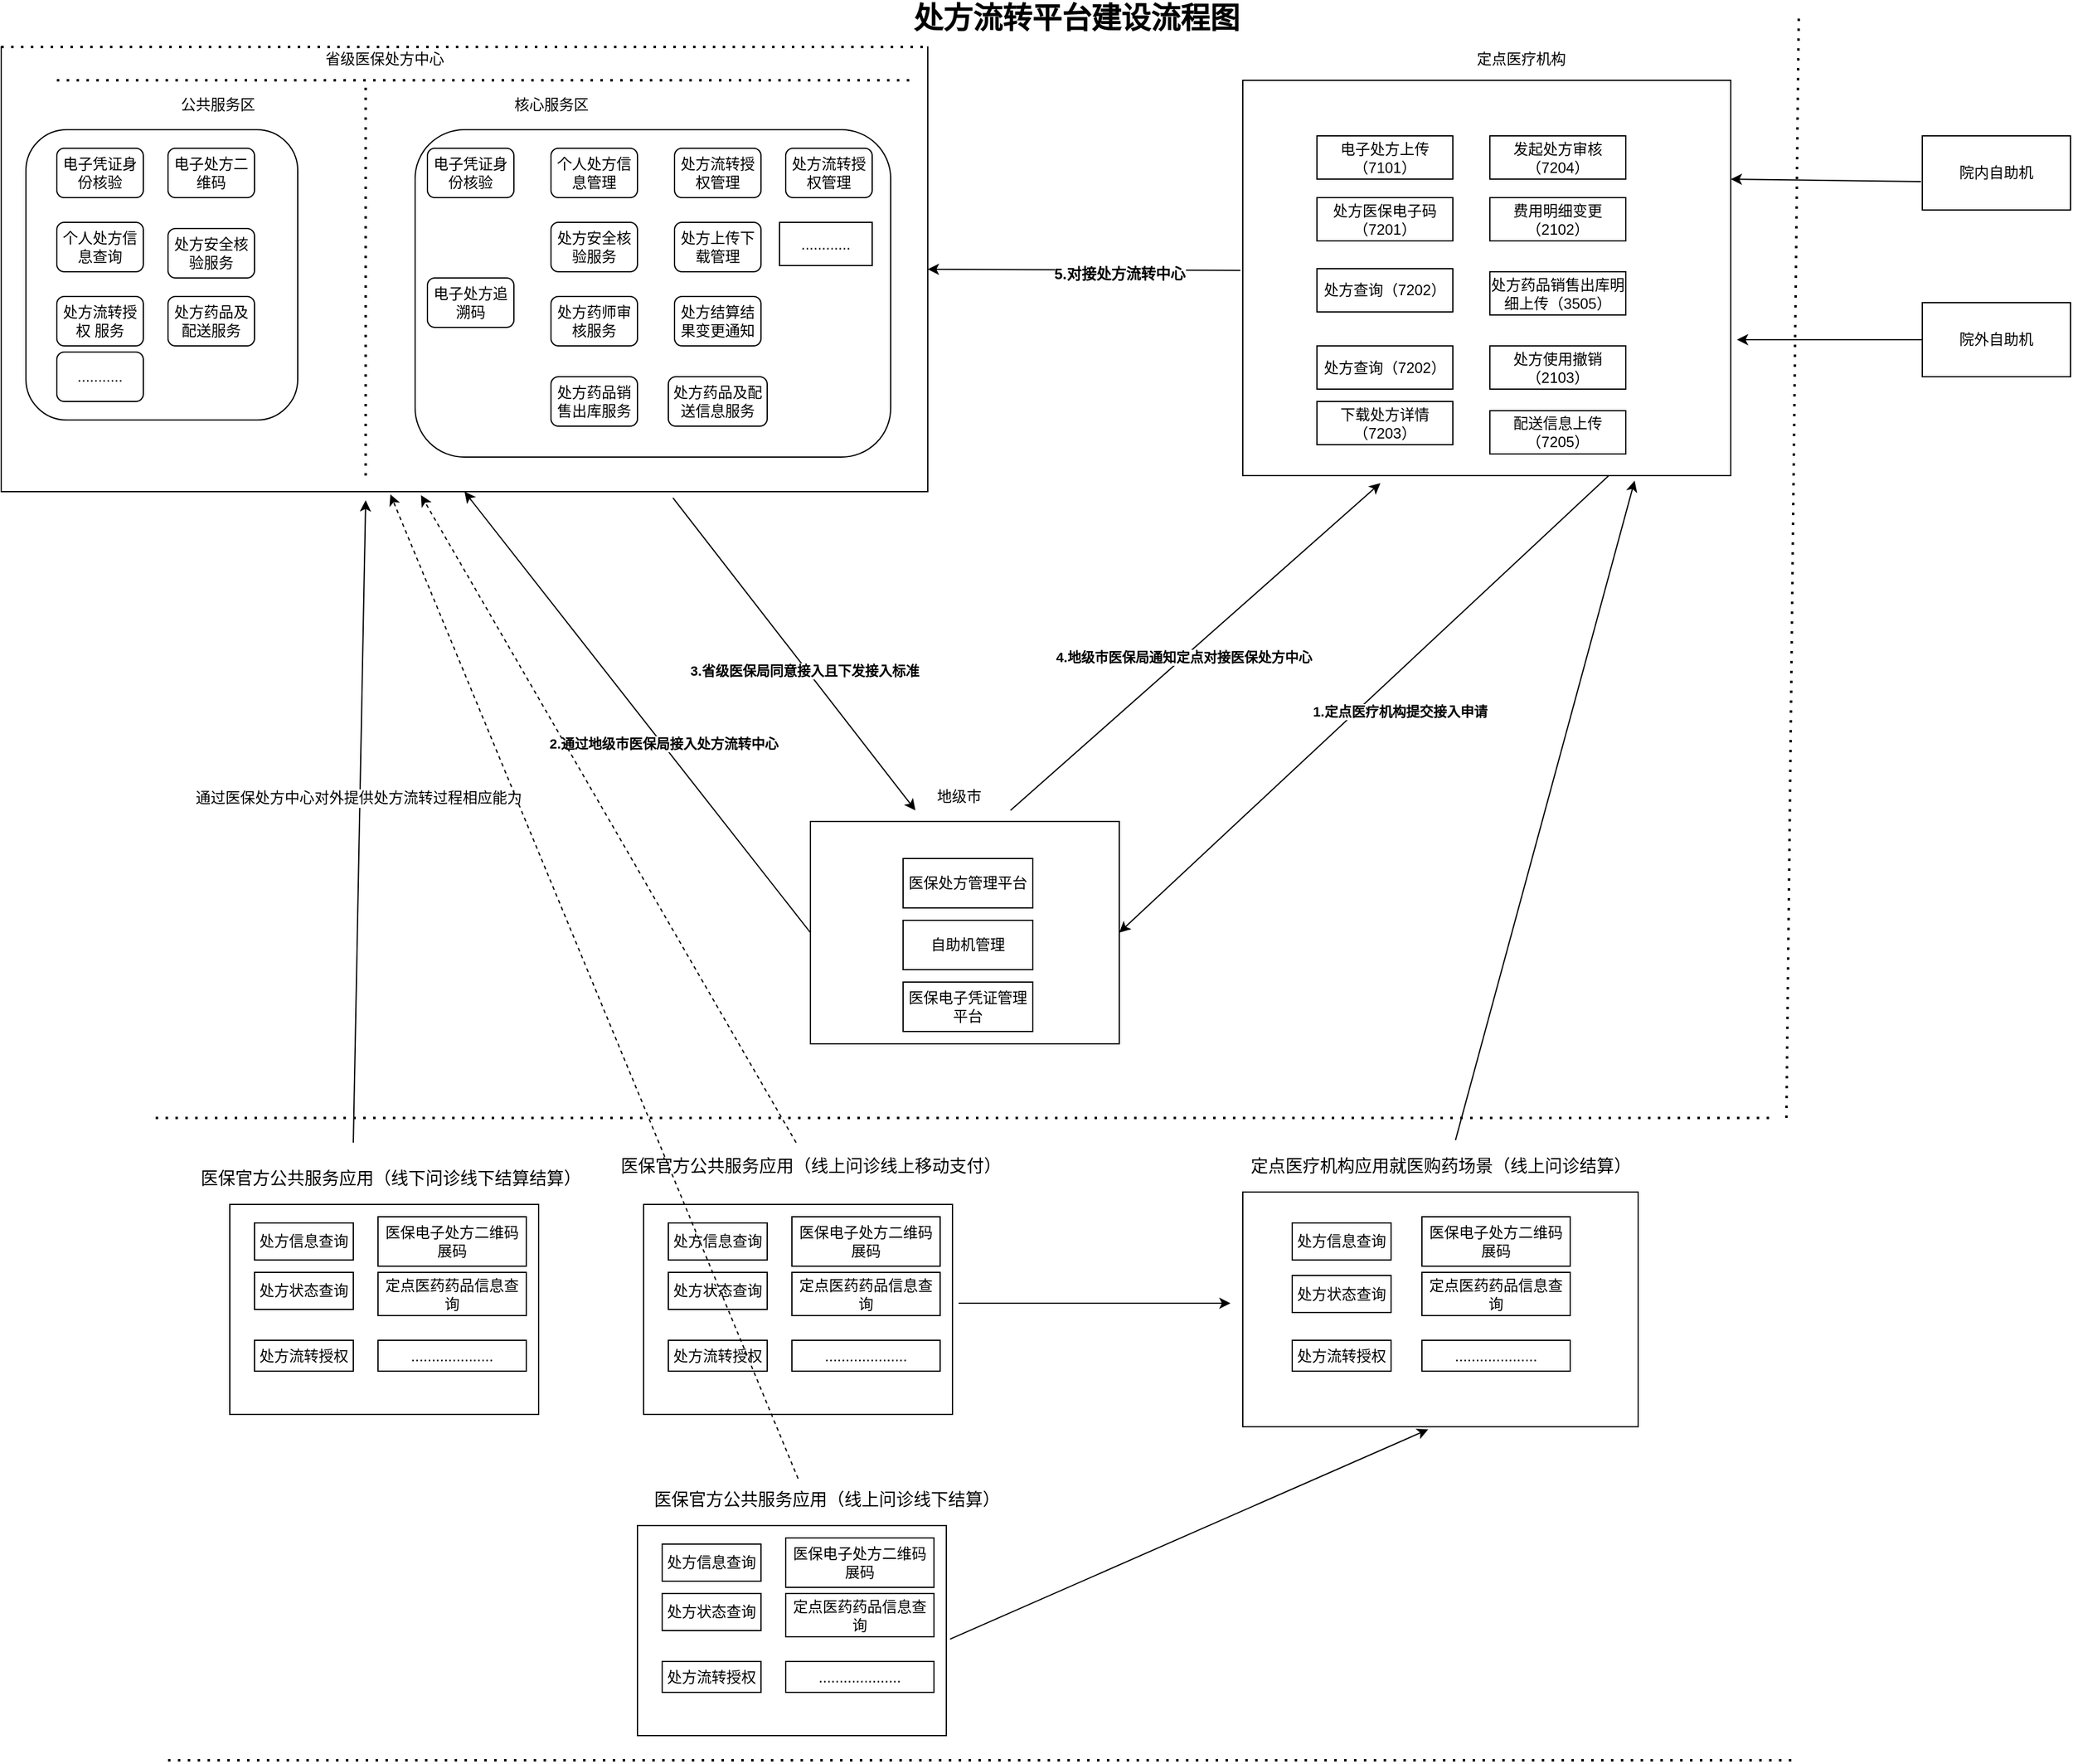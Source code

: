 <mxfile version="17.2.4" type="github">
  <diagram name="Page-1" id="e7e014a7-5840-1c2e-5031-d8a46d1fe8dd">
    <mxGraphModel dx="1422" dy="762" grid="1" gridSize="10" guides="1" tooltips="1" connect="1" arrows="1" fold="1" page="1" pageScale="1" pageWidth="1169" pageHeight="826" background="#ffffff" math="0" shadow="0">
      <root>
        <mxCell id="0" />
        <mxCell id="1" parent="0" />
        <mxCell id="-7U4AxFiBvx1MVjR5bWM-7" value="" style="rounded=1;whiteSpace=wrap;html=1;rotation=-90;" parent="1" vertex="1">
          <mxGeometry x="37.5" y="127.5" width="235" height="220" as="geometry" />
        </mxCell>
        <mxCell id="BD1Jg8zhjlbe8VxlEk6s-1" value="省级医保处方中心" style="text;html=1;align=center;verticalAlign=middle;resizable=0;points=[];autosize=1;strokeColor=none;fillColor=none;" vertex="1" parent="1">
          <mxGeometry x="280" y="53" width="110" height="20" as="geometry" />
        </mxCell>
        <mxCell id="BD1Jg8zhjlbe8VxlEk6s-3" value="电子凭证身份核验" style="rounded=1;whiteSpace=wrap;html=1;" vertex="1" parent="1">
          <mxGeometry x="70" y="135" width="70" height="40" as="geometry" />
        </mxCell>
        <mxCell id="BD1Jg8zhjlbe8VxlEk6s-4" value="" style="rounded=1;whiteSpace=wrap;html=1;rotation=-90;" vertex="1" parent="1">
          <mxGeometry x="420" y="60" width="265" height="385" as="geometry" />
        </mxCell>
        <mxCell id="BD1Jg8zhjlbe8VxlEk6s-5" value="电子处方二维码" style="rounded=1;whiteSpace=wrap;html=1;" vertex="1" parent="1">
          <mxGeometry x="160" y="135" width="70" height="40" as="geometry" />
        </mxCell>
        <mxCell id="BD1Jg8zhjlbe8VxlEk6s-6" value="" style="endArrow=none;dashed=1;html=1;dashPattern=1 3;strokeWidth=2;rounded=0;" edge="1" parent="1">
          <mxGeometry width="50" height="50" relative="1" as="geometry">
            <mxPoint x="70" y="80" as="sourcePoint" />
            <mxPoint x="760" y="80" as="targetPoint" />
          </mxGeometry>
        </mxCell>
        <mxCell id="BD1Jg8zhjlbe8VxlEk6s-7" value="" style="endArrow=none;dashed=1;html=1;dashPattern=1 3;strokeWidth=2;rounded=0;" edge="1" parent="1">
          <mxGeometry width="50" height="50" relative="1" as="geometry">
            <mxPoint x="320" y="400" as="sourcePoint" />
            <mxPoint x="320" y="80" as="targetPoint" />
          </mxGeometry>
        </mxCell>
        <mxCell id="BD1Jg8zhjlbe8VxlEk6s-9" value="公共服务区" style="text;html=1;align=center;verticalAlign=middle;resizable=0;points=[];autosize=1;strokeColor=none;fillColor=none;" vertex="1" parent="1">
          <mxGeometry x="160" y="90" width="80" height="20" as="geometry" />
        </mxCell>
        <mxCell id="BD1Jg8zhjlbe8VxlEk6s-10" value="核心服务区" style="text;html=1;align=center;verticalAlign=middle;resizable=0;points=[];autosize=1;strokeColor=none;fillColor=none;" vertex="1" parent="1">
          <mxGeometry x="430" y="90" width="80" height="20" as="geometry" />
        </mxCell>
        <mxCell id="BD1Jg8zhjlbe8VxlEk6s-11" value="个人处方信息查询" style="rounded=1;whiteSpace=wrap;html=1;" vertex="1" parent="1">
          <mxGeometry x="70" y="195" width="70" height="40" as="geometry" />
        </mxCell>
        <mxCell id="BD1Jg8zhjlbe8VxlEk6s-12" value="处方安全核验服务" style="rounded=1;whiteSpace=wrap;html=1;" vertex="1" parent="1">
          <mxGeometry x="160" y="200" width="70" height="40" as="geometry" />
        </mxCell>
        <mxCell id="BD1Jg8zhjlbe8VxlEk6s-13" value="处方流转授权 服务" style="rounded=1;whiteSpace=wrap;html=1;" vertex="1" parent="1">
          <mxGeometry x="70" y="255" width="70" height="40" as="geometry" />
        </mxCell>
        <mxCell id="BD1Jg8zhjlbe8VxlEk6s-14" value="处方药品及配送服务" style="rounded=1;whiteSpace=wrap;html=1;" vertex="1" parent="1">
          <mxGeometry x="160" y="255" width="70" height="40" as="geometry" />
        </mxCell>
        <mxCell id="BD1Jg8zhjlbe8VxlEk6s-15" value="..........." style="rounded=1;whiteSpace=wrap;html=1;" vertex="1" parent="1">
          <mxGeometry x="70" y="300" width="70" height="40" as="geometry" />
        </mxCell>
        <mxCell id="BD1Jg8zhjlbe8VxlEk6s-16" value="电子凭证身份核验" style="rounded=1;whiteSpace=wrap;html=1;" vertex="1" parent="1">
          <mxGeometry x="370" y="135" width="70" height="40" as="geometry" />
        </mxCell>
        <mxCell id="BD1Jg8zhjlbe8VxlEk6s-17" value="电子处方追溯码" style="rounded=1;whiteSpace=wrap;html=1;" vertex="1" parent="1">
          <mxGeometry x="370" y="240" width="70" height="40" as="geometry" />
        </mxCell>
        <mxCell id="BD1Jg8zhjlbe8VxlEk6s-18" value="个人处方信息管理" style="rounded=1;whiteSpace=wrap;html=1;" vertex="1" parent="1">
          <mxGeometry x="470" y="135" width="70" height="40" as="geometry" />
        </mxCell>
        <mxCell id="BD1Jg8zhjlbe8VxlEk6s-19" value="处方流转授权管理" style="rounded=1;whiteSpace=wrap;html=1;" vertex="1" parent="1">
          <mxGeometry x="570" y="135" width="70" height="40" as="geometry" />
        </mxCell>
        <mxCell id="BD1Jg8zhjlbe8VxlEk6s-20" value="处方安全核验服务" style="rounded=1;whiteSpace=wrap;html=1;" vertex="1" parent="1">
          <mxGeometry x="470" y="195" width="70" height="40" as="geometry" />
        </mxCell>
        <mxCell id="BD1Jg8zhjlbe8VxlEk6s-21" value="处方上传下载管理" style="rounded=1;whiteSpace=wrap;html=1;" vertex="1" parent="1">
          <mxGeometry x="570" y="195" width="70" height="40" as="geometry" />
        </mxCell>
        <mxCell id="BD1Jg8zhjlbe8VxlEk6s-22" value="处方药师审核服务" style="rounded=1;whiteSpace=wrap;html=1;" vertex="1" parent="1">
          <mxGeometry x="470" y="255" width="70" height="40" as="geometry" />
        </mxCell>
        <mxCell id="BD1Jg8zhjlbe8VxlEk6s-23" value="处方结算结果变更通知" style="rounded=1;whiteSpace=wrap;html=1;" vertex="1" parent="1">
          <mxGeometry x="570" y="255" width="70" height="40" as="geometry" />
        </mxCell>
        <mxCell id="BD1Jg8zhjlbe8VxlEk6s-24" value="处方药品销售出库服务" style="rounded=1;whiteSpace=wrap;html=1;" vertex="1" parent="1">
          <mxGeometry x="470" y="320" width="70" height="40" as="geometry" />
        </mxCell>
        <mxCell id="BD1Jg8zhjlbe8VxlEk6s-25" value="处方药品及配送信息服务" style="rounded=1;whiteSpace=wrap;html=1;" vertex="1" parent="1">
          <mxGeometry x="565" y="320" width="80" height="40" as="geometry" />
        </mxCell>
        <mxCell id="BD1Jg8zhjlbe8VxlEk6s-28" value="" style="endArrow=none;dashed=1;html=1;dashPattern=1 3;strokeWidth=2;rounded=0;exitX=0;exitY=0;exitDx=0;exitDy=0;entryX=1;entryY=0;entryDx=0;entryDy=0;" edge="1" parent="1" source="BD1Jg8zhjlbe8VxlEk6s-26" target="BD1Jg8zhjlbe8VxlEk6s-26">
          <mxGeometry width="50" height="50" relative="1" as="geometry">
            <mxPoint x="70" y="80" as="sourcePoint" />
            <mxPoint x="120" y="30" as="targetPoint" />
          </mxGeometry>
        </mxCell>
        <mxCell id="BD1Jg8zhjlbe8VxlEk6s-29" value="" style="rounded=0;whiteSpace=wrap;html=1;" vertex="1" parent="1">
          <mxGeometry x="680" y="680" width="250" height="180" as="geometry" />
        </mxCell>
        <mxCell id="BD1Jg8zhjlbe8VxlEk6s-31" value="定点医疗机构" style="text;html=1;align=center;verticalAlign=middle;resizable=0;points=[];autosize=1;strokeColor=none;fillColor=none;" vertex="1" parent="1">
          <mxGeometry x="1210" y="53" width="90" height="20" as="geometry" />
        </mxCell>
        <mxCell id="BD1Jg8zhjlbe8VxlEk6s-32" value="" style="rounded=0;whiteSpace=wrap;html=1;" vertex="1" parent="1">
          <mxGeometry x="1030" y="80" width="395" height="320" as="geometry" />
        </mxCell>
        <mxCell id="BD1Jg8zhjlbe8VxlEk6s-33" value="" style="endArrow=classic;html=1;rounded=0;entryX=1;entryY=0.5;entryDx=0;entryDy=0;exitX=0.75;exitY=1;exitDx=0;exitDy=0;" edge="1" parent="1" source="BD1Jg8zhjlbe8VxlEk6s-32" target="BD1Jg8zhjlbe8VxlEk6s-29">
          <mxGeometry width="50" height="50" relative="1" as="geometry">
            <mxPoint x="1200" y="460" as="sourcePoint" />
            <mxPoint x="1250" y="410" as="targetPoint" />
          </mxGeometry>
        </mxCell>
        <mxCell id="BD1Jg8zhjlbe8VxlEk6s-34" value="&lt;b&gt;1.定点医疗机构提交接入申请&lt;/b&gt;" style="edgeLabel;html=1;align=center;verticalAlign=middle;resizable=0;points=[];" vertex="1" connectable="0" parent="BD1Jg8zhjlbe8VxlEk6s-33">
          <mxGeometry x="-0.145" relative="1" as="geometry">
            <mxPoint y="32" as="offset" />
          </mxGeometry>
        </mxCell>
        <mxCell id="BD1Jg8zhjlbe8VxlEk6s-35" value="" style="endArrow=classic;html=1;rounded=0;exitX=0;exitY=0.5;exitDx=0;exitDy=0;entryX=0.5;entryY=1;entryDx=0;entryDy=0;" edge="1" parent="1" source="BD1Jg8zhjlbe8VxlEk6s-29" target="BD1Jg8zhjlbe8VxlEk6s-26">
          <mxGeometry width="50" height="50" relative="1" as="geometry">
            <mxPoint x="798.08" y="235.0" as="sourcePoint" />
            <mxPoint x="271.92" y="428.14" as="targetPoint" />
          </mxGeometry>
        </mxCell>
        <mxCell id="BD1Jg8zhjlbe8VxlEk6s-36" value="&lt;b&gt;2.通过地级市医保局接入处方流转中心&lt;/b&gt;" style="edgeLabel;html=1;align=center;verticalAlign=middle;resizable=0;points=[];" vertex="1" connectable="0" parent="BD1Jg8zhjlbe8VxlEk6s-35">
          <mxGeometry x="-0.145" relative="1" as="geometry">
            <mxPoint y="-1" as="offset" />
          </mxGeometry>
        </mxCell>
        <mxCell id="BD1Jg8zhjlbe8VxlEk6s-39" value="地级市" style="text;html=1;align=center;verticalAlign=middle;resizable=0;points=[];autosize=1;strokeColor=none;fillColor=none;" vertex="1" parent="1">
          <mxGeometry x="775" y="650" width="50" height="20" as="geometry" />
        </mxCell>
        <mxCell id="BD1Jg8zhjlbe8VxlEk6s-40" value="" style="endArrow=classic;html=1;rounded=0;entryX=0.34;entryY=-0.05;entryDx=0;entryDy=0;entryPerimeter=0;exitX=0.725;exitY=1.014;exitDx=0;exitDy=0;exitPerimeter=0;" edge="1" parent="1" source="BD1Jg8zhjlbe8VxlEk6s-26" target="BD1Jg8zhjlbe8VxlEk6s-29">
          <mxGeometry width="50" height="50" relative="1" as="geometry">
            <mxPoint x="360" y="425" as="sourcePoint" />
            <mxPoint x="410" y="375" as="targetPoint" />
          </mxGeometry>
        </mxCell>
        <mxCell id="BD1Jg8zhjlbe8VxlEk6s-41" value="&lt;b&gt;3.省级医保局同意接入且下发接入标准&lt;/b&gt;" style="edgeLabel;html=1;align=center;verticalAlign=middle;resizable=0;points=[];" vertex="1" connectable="0" parent="BD1Jg8zhjlbe8VxlEk6s-40">
          <mxGeometry x="0.093" y="-2" relative="1" as="geometry">
            <mxPoint as="offset" />
          </mxGeometry>
        </mxCell>
        <mxCell id="BD1Jg8zhjlbe8VxlEk6s-42" value="" style="endArrow=classic;html=1;rounded=0;entryX=0.282;entryY=1.019;entryDx=0;entryDy=0;entryPerimeter=0;exitX=0.648;exitY=-0.05;exitDx=0;exitDy=0;exitPerimeter=0;" edge="1" parent="1" source="BD1Jg8zhjlbe8VxlEk6s-29" target="BD1Jg8zhjlbe8VxlEk6s-32">
          <mxGeometry width="50" height="50" relative="1" as="geometry">
            <mxPoint x="840" y="700" as="sourcePoint" />
            <mxPoint x="890" y="650" as="targetPoint" />
          </mxGeometry>
        </mxCell>
        <mxCell id="BD1Jg8zhjlbe8VxlEk6s-43" value="&lt;b&gt;4.地级市医保局通知定点对接医保处方中心&lt;/b&gt;" style="edgeLabel;html=1;align=center;verticalAlign=middle;resizable=0;points=[];" vertex="1" connectable="0" parent="BD1Jg8zhjlbe8VxlEk6s-42">
          <mxGeometry x="-0.064" y="1" relative="1" as="geometry">
            <mxPoint as="offset" />
          </mxGeometry>
        </mxCell>
        <mxCell id="BD1Jg8zhjlbe8VxlEk6s-44" value="电子处方上传（7101）" style="rounded=0;whiteSpace=wrap;html=1;" vertex="1" parent="1">
          <mxGeometry x="1090" y="125" width="110" height="35" as="geometry" />
        </mxCell>
        <mxCell id="BD1Jg8zhjlbe8VxlEk6s-45" value="处方医保电子码（7201）" style="rounded=0;whiteSpace=wrap;html=1;" vertex="1" parent="1">
          <mxGeometry x="1090" y="175" width="110" height="35" as="geometry" />
        </mxCell>
        <mxCell id="BD1Jg8zhjlbe8VxlEk6s-46" value="处方查询（7202）" style="rounded=0;whiteSpace=wrap;html=1;" vertex="1" parent="1">
          <mxGeometry x="1090" y="232.5" width="110" height="35" as="geometry" />
        </mxCell>
        <mxCell id="BD1Jg8zhjlbe8VxlEk6s-47" value="处方查询（7202）" style="rounded=0;whiteSpace=wrap;html=1;" vertex="1" parent="1">
          <mxGeometry x="1090" y="295" width="110" height="35" as="geometry" />
        </mxCell>
        <mxCell id="BD1Jg8zhjlbe8VxlEk6s-48" value="下载处方详情（7203）" style="rounded=0;whiteSpace=wrap;html=1;" vertex="1" parent="1">
          <mxGeometry x="1090" y="340" width="110" height="35" as="geometry" />
        </mxCell>
        <mxCell id="BD1Jg8zhjlbe8VxlEk6s-49" value="发起处方审核（7204）" style="rounded=0;whiteSpace=wrap;html=1;" vertex="1" parent="1">
          <mxGeometry x="1230" y="125" width="110" height="35" as="geometry" />
        </mxCell>
        <mxCell id="BD1Jg8zhjlbe8VxlEk6s-51" value="处方流转授权管理" style="rounded=1;whiteSpace=wrap;html=1;" vertex="1" parent="1">
          <mxGeometry x="660" y="135" width="70" height="40" as="geometry" />
        </mxCell>
        <mxCell id="BD1Jg8zhjlbe8VxlEk6s-26" value="" style="shape=partialRectangle;whiteSpace=wrap;html=1;bottom=1;right=1;left=1;top=0;fillColor=none;routingCenterX=-0.5;" vertex="1" parent="1">
          <mxGeometry x="25" y="53" width="750" height="360" as="geometry" />
        </mxCell>
        <mxCell id="BD1Jg8zhjlbe8VxlEk6s-56" value="费用明细变更（2102）" style="rounded=0;whiteSpace=wrap;html=1;" vertex="1" parent="1">
          <mxGeometry x="1230" y="175" width="110" height="35" as="geometry" />
        </mxCell>
        <mxCell id="BD1Jg8zhjlbe8VxlEk6s-57" value="处方药品销售出库明细上传（3505）" style="rounded=0;whiteSpace=wrap;html=1;" vertex="1" parent="1">
          <mxGeometry x="1230" y="235" width="110" height="35" as="geometry" />
        </mxCell>
        <mxCell id="BD1Jg8zhjlbe8VxlEk6s-58" value="............" style="rounded=0;whiteSpace=wrap;html=1;" vertex="1" parent="1">
          <mxGeometry x="655" y="195" width="75" height="35" as="geometry" />
        </mxCell>
        <mxCell id="BD1Jg8zhjlbe8VxlEk6s-59" value="处方使用撤销（2103）" style="rounded=0;whiteSpace=wrap;html=1;" vertex="1" parent="1">
          <mxGeometry x="1230" y="295" width="110" height="35" as="geometry" />
        </mxCell>
        <mxCell id="BD1Jg8zhjlbe8VxlEk6s-60" value="配送信息上传（7205）" style="rounded=0;whiteSpace=wrap;html=1;" vertex="1" parent="1">
          <mxGeometry x="1230" y="347.5" width="110" height="35" as="geometry" />
        </mxCell>
        <mxCell id="BD1Jg8zhjlbe8VxlEk6s-61" value="" style="endArrow=classic;html=1;rounded=0;entryX=1;entryY=0.5;entryDx=0;entryDy=0;exitX=-0.005;exitY=0.481;exitDx=0;exitDy=0;exitPerimeter=0;" edge="1" parent="1" source="BD1Jg8zhjlbe8VxlEk6s-32" target="BD1Jg8zhjlbe8VxlEk6s-26">
          <mxGeometry width="50" height="50" relative="1" as="geometry">
            <mxPoint x="920" y="280" as="sourcePoint" />
            <mxPoint x="970" y="230" as="targetPoint" />
          </mxGeometry>
        </mxCell>
        <mxCell id="BD1Jg8zhjlbe8VxlEk6s-64" value="&lt;font style=&quot;font-size: 12px&quot;&gt;&lt;b&gt;5.对接处方流转中心&lt;/b&gt;&lt;/font&gt;" style="edgeLabel;html=1;align=center;verticalAlign=middle;resizable=0;points=[];fontSize=24;" vertex="1" connectable="0" parent="BD1Jg8zhjlbe8VxlEk6s-61">
          <mxGeometry x="-0.225" y="1" relative="1" as="geometry">
            <mxPoint y="-2" as="offset" />
          </mxGeometry>
        </mxCell>
        <mxCell id="BD1Jg8zhjlbe8VxlEk6s-62" value="&lt;span style=&quot;font-size: 24px&quot;&gt;&lt;b&gt;处方流转平台建设流程图&lt;/b&gt;&lt;/span&gt;" style="text;html=1;align=center;verticalAlign=middle;resizable=0;points=[];autosize=1;strokeColor=none;fillColor=none;" vertex="1" parent="1">
          <mxGeometry x="755" y="20" width="280" height="20" as="geometry" />
        </mxCell>
        <mxCell id="BD1Jg8zhjlbe8VxlEk6s-65" value="" style="endArrow=none;dashed=1;html=1;dashPattern=1 3;strokeWidth=2;rounded=0;fontSize=12;" edge="1" parent="1">
          <mxGeometry width="50" height="50" relative="1" as="geometry">
            <mxPoint x="150" y="920" as="sourcePoint" />
            <mxPoint x="1460" y="920" as="targetPoint" />
          </mxGeometry>
        </mxCell>
        <mxCell id="BD1Jg8zhjlbe8VxlEk6s-66" value="&lt;p class=&quot;MsoNormal&quot;&gt;&lt;br&gt;&lt;/p&gt;" style="rounded=0;whiteSpace=wrap;html=1;fontSize=12;" vertex="1" parent="1">
          <mxGeometry x="210" y="990" width="250" height="170" as="geometry" />
        </mxCell>
        <mxCell id="BD1Jg8zhjlbe8VxlEk6s-67" value="&lt;p class=&quot;MsoNormal&quot;&gt;&lt;span style=&quot;font-family: &amp;#34;times new roman&amp;#34; ; font-size: 10.5pt&quot;&gt;&lt;font face=&quot;宋体&quot;&gt;医保官方公共服务应用（线下问诊线下结算结算）&lt;/font&gt;&lt;/span&gt;&lt;/p&gt;" style="text;html=1;align=center;verticalAlign=middle;resizable=0;points=[];autosize=1;strokeColor=none;fillColor=none;fontSize=12;" vertex="1" parent="1">
          <mxGeometry x="180" y="950" width="320" height="40" as="geometry" />
        </mxCell>
        <mxCell id="BD1Jg8zhjlbe8VxlEk6s-68" value="处方信息查询" style="rounded=0;whiteSpace=wrap;html=1;fontSize=12;" vertex="1" parent="1">
          <mxGeometry x="230" y="1005" width="80" height="30" as="geometry" />
        </mxCell>
        <mxCell id="BD1Jg8zhjlbe8VxlEk6s-70" value="处方状态查询" style="rounded=0;whiteSpace=wrap;html=1;fontSize=12;" vertex="1" parent="1">
          <mxGeometry x="230" y="1045" width="80" height="30" as="geometry" />
        </mxCell>
        <mxCell id="BD1Jg8zhjlbe8VxlEk6s-71" value="医保电子处方二维码展码" style="rounded=0;whiteSpace=wrap;html=1;fontSize=12;" vertex="1" parent="1">
          <mxGeometry x="330" y="1000" width="120" height="40" as="geometry" />
        </mxCell>
        <mxCell id="BD1Jg8zhjlbe8VxlEk6s-72" value="处方流转授权" style="rounded=0;whiteSpace=wrap;html=1;fontSize=12;" vertex="1" parent="1">
          <mxGeometry x="230" y="1100" width="80" height="25" as="geometry" />
        </mxCell>
        <mxCell id="BD1Jg8zhjlbe8VxlEk6s-73" value="定点医药药品信息查询" style="rounded=0;whiteSpace=wrap;html=1;fontSize=12;" vertex="1" parent="1">
          <mxGeometry x="330" y="1045" width="120" height="35" as="geometry" />
        </mxCell>
        <mxCell id="BD1Jg8zhjlbe8VxlEk6s-74" value="...................." style="rounded=0;whiteSpace=wrap;html=1;fontSize=12;" vertex="1" parent="1">
          <mxGeometry x="330" y="1100" width="120" height="25" as="geometry" />
        </mxCell>
        <mxCell id="BD1Jg8zhjlbe8VxlEk6s-76" value="" style="endArrow=classic;html=1;rounded=0;fontSize=12;" edge="1" parent="1">
          <mxGeometry width="50" height="50" relative="1" as="geometry">
            <mxPoint x="310" y="940" as="sourcePoint" />
            <mxPoint x="320" y="420" as="targetPoint" />
          </mxGeometry>
        </mxCell>
        <mxCell id="BD1Jg8zhjlbe8VxlEk6s-77" value="通过医保处方中心对外提供处方流转过程相应能力" style="edgeLabel;html=1;align=center;verticalAlign=middle;resizable=0;points=[];fontSize=12;" vertex="1" connectable="0" parent="BD1Jg8zhjlbe8VxlEk6s-76">
          <mxGeometry x="0.072" y="2" relative="1" as="geometry">
            <mxPoint as="offset" />
          </mxGeometry>
        </mxCell>
        <mxCell id="BD1Jg8zhjlbe8VxlEk6s-78" value="" style="endArrow=none;dashed=1;html=1;dashPattern=1 3;strokeWidth=2;rounded=0;fontSize=12;" edge="1" parent="1">
          <mxGeometry width="50" height="50" relative="1" as="geometry">
            <mxPoint x="1470" y="920" as="sourcePoint" />
            <mxPoint x="1480" y="30" as="targetPoint" />
          </mxGeometry>
        </mxCell>
        <mxCell id="BD1Jg8zhjlbe8VxlEk6s-81" value="院内自助机" style="rounded=0;whiteSpace=wrap;html=1;fontSize=12;" vertex="1" parent="1">
          <mxGeometry x="1580" y="125" width="120" height="60" as="geometry" />
        </mxCell>
        <mxCell id="BD1Jg8zhjlbe8VxlEk6s-82" value="医保处方管理平台" style="rounded=0;whiteSpace=wrap;html=1;fontSize=12;" vertex="1" parent="1">
          <mxGeometry x="755" y="710" width="105" height="40" as="geometry" />
        </mxCell>
        <mxCell id="BD1Jg8zhjlbe8VxlEk6s-83" value="自助机管理" style="rounded=0;whiteSpace=wrap;html=1;fontSize=12;" vertex="1" parent="1">
          <mxGeometry x="755" y="760" width="105" height="40" as="geometry" />
        </mxCell>
        <mxCell id="BD1Jg8zhjlbe8VxlEk6s-84" value="医保电子凭证管理平台" style="rounded=0;whiteSpace=wrap;html=1;fontSize=12;" vertex="1" parent="1">
          <mxGeometry x="755" y="810" width="105" height="40" as="geometry" />
        </mxCell>
        <mxCell id="BD1Jg8zhjlbe8VxlEk6s-85" value="院外自助机" style="rounded=0;whiteSpace=wrap;html=1;fontSize=12;" vertex="1" parent="1">
          <mxGeometry x="1580" y="260" width="120" height="60" as="geometry" />
        </mxCell>
        <mxCell id="BD1Jg8zhjlbe8VxlEk6s-86" value="" style="endArrow=classic;html=1;rounded=0;fontSize=12;entryX=1;entryY=0.25;entryDx=0;entryDy=0;exitX=-0.008;exitY=0.617;exitDx=0;exitDy=0;exitPerimeter=0;" edge="1" parent="1" source="BD1Jg8zhjlbe8VxlEk6s-81" target="BD1Jg8zhjlbe8VxlEk6s-32">
          <mxGeometry width="50" height="50" relative="1" as="geometry">
            <mxPoint x="1480" y="210" as="sourcePoint" />
            <mxPoint x="1530" y="160" as="targetPoint" />
          </mxGeometry>
        </mxCell>
        <mxCell id="BD1Jg8zhjlbe8VxlEk6s-88" value="" style="endArrow=classic;html=1;rounded=0;fontSize=12;exitX=0;exitY=0.5;exitDx=0;exitDy=0;" edge="1" parent="1" source="BD1Jg8zhjlbe8VxlEk6s-85">
          <mxGeometry width="50" height="50" relative="1" as="geometry">
            <mxPoint x="1560" y="327.5" as="sourcePoint" />
            <mxPoint x="1430" y="290" as="targetPoint" />
          </mxGeometry>
        </mxCell>
        <mxCell id="BD1Jg8zhjlbe8VxlEk6s-89" value="" style="rounded=0;whiteSpace=wrap;html=1;fontSize=12;" vertex="1" parent="1">
          <mxGeometry x="1030" y="980" width="320" height="190" as="geometry" />
        </mxCell>
        <mxCell id="BD1Jg8zhjlbe8VxlEk6s-90" value="&lt;p class=&quot;MsoNormal&quot;&gt;&lt;span style=&quot;font-family: &amp;#34;times new roman&amp;#34; ; font-size: 10.5pt&quot;&gt;&lt;font face=&quot;宋体&quot;&gt;定点医疗机构应用就医购药场景（线上问诊结算）&lt;/font&gt;&lt;/span&gt;&lt;/p&gt;" style="text;html=1;align=center;verticalAlign=middle;resizable=0;points=[];autosize=1;strokeColor=none;fillColor=none;fontSize=12;" vertex="1" parent="1">
          <mxGeometry x="1030" y="940" width="320" height="40" as="geometry" />
        </mxCell>
        <mxCell id="BD1Jg8zhjlbe8VxlEk6s-91" value="处方信息查询" style="rounded=0;whiteSpace=wrap;html=1;fontSize=12;" vertex="1" parent="1">
          <mxGeometry x="1070" y="1005" width="80" height="30" as="geometry" />
        </mxCell>
        <mxCell id="BD1Jg8zhjlbe8VxlEk6s-92" value="处方状态查询" style="rounded=0;whiteSpace=wrap;html=1;fontSize=12;" vertex="1" parent="1">
          <mxGeometry x="1070" y="1047.5" width="80" height="30" as="geometry" />
        </mxCell>
        <mxCell id="BD1Jg8zhjlbe8VxlEk6s-93" value="医保电子处方二维码展码" style="rounded=0;whiteSpace=wrap;html=1;fontSize=12;" vertex="1" parent="1">
          <mxGeometry x="1175" y="1000" width="120" height="40" as="geometry" />
        </mxCell>
        <mxCell id="BD1Jg8zhjlbe8VxlEk6s-94" value="处方流转授权" style="rounded=0;whiteSpace=wrap;html=1;fontSize=12;" vertex="1" parent="1">
          <mxGeometry x="1070" y="1100" width="80" height="25" as="geometry" />
        </mxCell>
        <mxCell id="BD1Jg8zhjlbe8VxlEk6s-95" value="定点医药药品信息查询" style="rounded=0;whiteSpace=wrap;html=1;fontSize=12;" vertex="1" parent="1">
          <mxGeometry x="1175" y="1045" width="120" height="35" as="geometry" />
        </mxCell>
        <mxCell id="BD1Jg8zhjlbe8VxlEk6s-96" value="...................." style="rounded=0;whiteSpace=wrap;html=1;fontSize=12;" vertex="1" parent="1">
          <mxGeometry x="1175" y="1100" width="120" height="25" as="geometry" />
        </mxCell>
        <mxCell id="BD1Jg8zhjlbe8VxlEk6s-105" value="&lt;p class=&quot;MsoNormal&quot;&gt;&lt;br&gt;&lt;/p&gt;" style="rounded=0;whiteSpace=wrap;html=1;fontSize=12;" vertex="1" parent="1">
          <mxGeometry x="545" y="990" width="250" height="170" as="geometry" />
        </mxCell>
        <mxCell id="BD1Jg8zhjlbe8VxlEk6s-106" value="&lt;p class=&quot;MsoNormal&quot;&gt;&lt;span style=&quot;font-family: &amp;#34;times new roman&amp;#34; ; font-size: 10.5pt&quot;&gt;&lt;font face=&quot;宋体&quot;&gt;医保官方公共服务应用（线上问诊线上移动支付）&lt;/font&gt;&lt;/span&gt;&lt;/p&gt;" style="text;html=1;align=center;verticalAlign=middle;resizable=0;points=[];autosize=1;strokeColor=none;fillColor=none;fontSize=12;" vertex="1" parent="1">
          <mxGeometry x="520" y="940" width="320" height="40" as="geometry" />
        </mxCell>
        <mxCell id="BD1Jg8zhjlbe8VxlEk6s-107" value="处方信息查询" style="rounded=0;whiteSpace=wrap;html=1;fontSize=12;" vertex="1" parent="1">
          <mxGeometry x="565" y="1005" width="80" height="30" as="geometry" />
        </mxCell>
        <mxCell id="BD1Jg8zhjlbe8VxlEk6s-108" value="处方状态查询" style="rounded=0;whiteSpace=wrap;html=1;fontSize=12;" vertex="1" parent="1">
          <mxGeometry x="565" y="1045" width="80" height="30" as="geometry" />
        </mxCell>
        <mxCell id="BD1Jg8zhjlbe8VxlEk6s-109" value="医保电子处方二维码展码" style="rounded=0;whiteSpace=wrap;html=1;fontSize=12;" vertex="1" parent="1">
          <mxGeometry x="665" y="1000" width="120" height="40" as="geometry" />
        </mxCell>
        <mxCell id="BD1Jg8zhjlbe8VxlEk6s-110" value="处方流转授权" style="rounded=0;whiteSpace=wrap;html=1;fontSize=12;" vertex="1" parent="1">
          <mxGeometry x="565" y="1100" width="80" height="25" as="geometry" />
        </mxCell>
        <mxCell id="BD1Jg8zhjlbe8VxlEk6s-111" value="定点医药药品信息查询" style="rounded=0;whiteSpace=wrap;html=1;fontSize=12;" vertex="1" parent="1">
          <mxGeometry x="665" y="1045" width="120" height="35" as="geometry" />
        </mxCell>
        <mxCell id="BD1Jg8zhjlbe8VxlEk6s-112" value="...................." style="rounded=0;whiteSpace=wrap;html=1;fontSize=12;" vertex="1" parent="1">
          <mxGeometry x="665" y="1100" width="120" height="25" as="geometry" />
        </mxCell>
        <mxCell id="BD1Jg8zhjlbe8VxlEk6s-114" value="" style="endArrow=classic;html=1;rounded=0;fontSize=12;" edge="1" parent="1">
          <mxGeometry width="50" height="50" relative="1" as="geometry">
            <mxPoint x="800" y="1070" as="sourcePoint" />
            <mxPoint x="1020" y="1070" as="targetPoint" />
          </mxGeometry>
        </mxCell>
        <mxCell id="BD1Jg8zhjlbe8VxlEk6s-116" value="" style="endArrow=classic;html=1;rounded=0;fontSize=12;entryX=0.803;entryY=1.013;entryDx=0;entryDy=0;entryPerimeter=0;exitX=0.538;exitY=-0.05;exitDx=0;exitDy=0;exitPerimeter=0;" edge="1" parent="1" source="BD1Jg8zhjlbe8VxlEk6s-90" target="BD1Jg8zhjlbe8VxlEk6s-32">
          <mxGeometry width="50" height="50" relative="1" as="geometry">
            <mxPoint x="1180" y="1000" as="sourcePoint" />
            <mxPoint x="1230" y="950" as="targetPoint" />
          </mxGeometry>
        </mxCell>
        <mxCell id="BD1Jg8zhjlbe8VxlEk6s-117" value="" style="endArrow=none;dashed=1;html=1;dashPattern=1 3;strokeWidth=2;rounded=0;fontSize=12;" edge="1" parent="1">
          <mxGeometry width="50" height="50" relative="1" as="geometry">
            <mxPoint x="160" y="1440" as="sourcePoint" />
            <mxPoint x="1480" y="1440" as="targetPoint" />
          </mxGeometry>
        </mxCell>
        <mxCell id="BD1Jg8zhjlbe8VxlEk6s-125" value="&lt;p class=&quot;MsoNormal&quot;&gt;&lt;br&gt;&lt;/p&gt;" style="rounded=0;whiteSpace=wrap;html=1;fontSize=12;" vertex="1" parent="1">
          <mxGeometry x="540" y="1250" width="250" height="170" as="geometry" />
        </mxCell>
        <mxCell id="BD1Jg8zhjlbe8VxlEk6s-126" value="处方信息查询" style="rounded=0;whiteSpace=wrap;html=1;fontSize=12;" vertex="1" parent="1">
          <mxGeometry x="560" y="1265" width="80" height="30" as="geometry" />
        </mxCell>
        <mxCell id="BD1Jg8zhjlbe8VxlEk6s-127" value="处方状态查询" style="rounded=0;whiteSpace=wrap;html=1;fontSize=12;" vertex="1" parent="1">
          <mxGeometry x="560" y="1305" width="80" height="30" as="geometry" />
        </mxCell>
        <mxCell id="BD1Jg8zhjlbe8VxlEk6s-128" value="医保电子处方二维码展码" style="rounded=0;whiteSpace=wrap;html=1;fontSize=12;" vertex="1" parent="1">
          <mxGeometry x="660" y="1260" width="120" height="40" as="geometry" />
        </mxCell>
        <mxCell id="BD1Jg8zhjlbe8VxlEk6s-129" value="处方流转授权" style="rounded=0;whiteSpace=wrap;html=1;fontSize=12;" vertex="1" parent="1">
          <mxGeometry x="560" y="1360" width="80" height="25" as="geometry" />
        </mxCell>
        <mxCell id="BD1Jg8zhjlbe8VxlEk6s-130" value="定点医药药品信息查询" style="rounded=0;whiteSpace=wrap;html=1;fontSize=12;" vertex="1" parent="1">
          <mxGeometry x="660" y="1305" width="120" height="35" as="geometry" />
        </mxCell>
        <mxCell id="BD1Jg8zhjlbe8VxlEk6s-131" value="...................." style="rounded=0;whiteSpace=wrap;html=1;fontSize=12;" vertex="1" parent="1">
          <mxGeometry x="660" y="1360" width="120" height="25" as="geometry" />
        </mxCell>
        <mxCell id="BD1Jg8zhjlbe8VxlEk6s-132" value="&lt;p class=&quot;MsoNormal&quot;&gt;&lt;span style=&quot;font-family: &amp;#34;times new roman&amp;#34; ; font-size: 10.5pt&quot;&gt;&lt;font face=&quot;宋体&quot;&gt;医保官方公共服务应用（线上问诊线下结算）&lt;/font&gt;&lt;/span&gt;&lt;/p&gt;" style="text;html=1;align=center;verticalAlign=middle;resizable=0;points=[];autosize=1;strokeColor=none;fillColor=none;fontSize=12;" vertex="1" parent="1">
          <mxGeometry x="542.5" y="1210" width="300" height="40" as="geometry" />
        </mxCell>
        <mxCell id="BD1Jg8zhjlbe8VxlEk6s-133" value="" style="endArrow=classic;html=1;rounded=0;fontSize=12;exitX=1.012;exitY=0.541;exitDx=0;exitDy=0;exitPerimeter=0;entryX=0.469;entryY=1.011;entryDx=0;entryDy=0;entryPerimeter=0;" edge="1" parent="1" source="BD1Jg8zhjlbe8VxlEk6s-125" target="BD1Jg8zhjlbe8VxlEk6s-89">
          <mxGeometry width="50" height="50" relative="1" as="geometry">
            <mxPoint x="1090" y="1250" as="sourcePoint" />
            <mxPoint x="1140" y="1200" as="targetPoint" />
          </mxGeometry>
        </mxCell>
        <mxCell id="BD1Jg8zhjlbe8VxlEk6s-134" value="" style="endArrow=classic;html=1;rounded=0;fontSize=12;entryX=0.453;entryY=1.008;entryDx=0;entryDy=0;entryPerimeter=0;dashed=1;" edge="1" parent="1" source="BD1Jg8zhjlbe8VxlEk6s-106" target="BD1Jg8zhjlbe8VxlEk6s-26">
          <mxGeometry width="50" height="50" relative="1" as="geometry">
            <mxPoint x="740" y="990" as="sourcePoint" />
            <mxPoint x="790" y="940" as="targetPoint" />
          </mxGeometry>
        </mxCell>
        <mxCell id="BD1Jg8zhjlbe8VxlEk6s-137" value="" style="endArrow=classic;html=1;rounded=0;fontSize=12;entryX=0.42;entryY=1.006;entryDx=0;entryDy=0;entryPerimeter=0;exitX=0.425;exitY=0.05;exitDx=0;exitDy=0;exitPerimeter=0;dashed=1;" edge="1" parent="1" source="BD1Jg8zhjlbe8VxlEk6s-132" target="BD1Jg8zhjlbe8VxlEk6s-26">
          <mxGeometry width="50" height="50" relative="1" as="geometry">
            <mxPoint x="460" y="1100" as="sourcePoint" />
            <mxPoint x="510" y="1050" as="targetPoint" />
          </mxGeometry>
        </mxCell>
      </root>
    </mxGraphModel>
  </diagram>
</mxfile>
